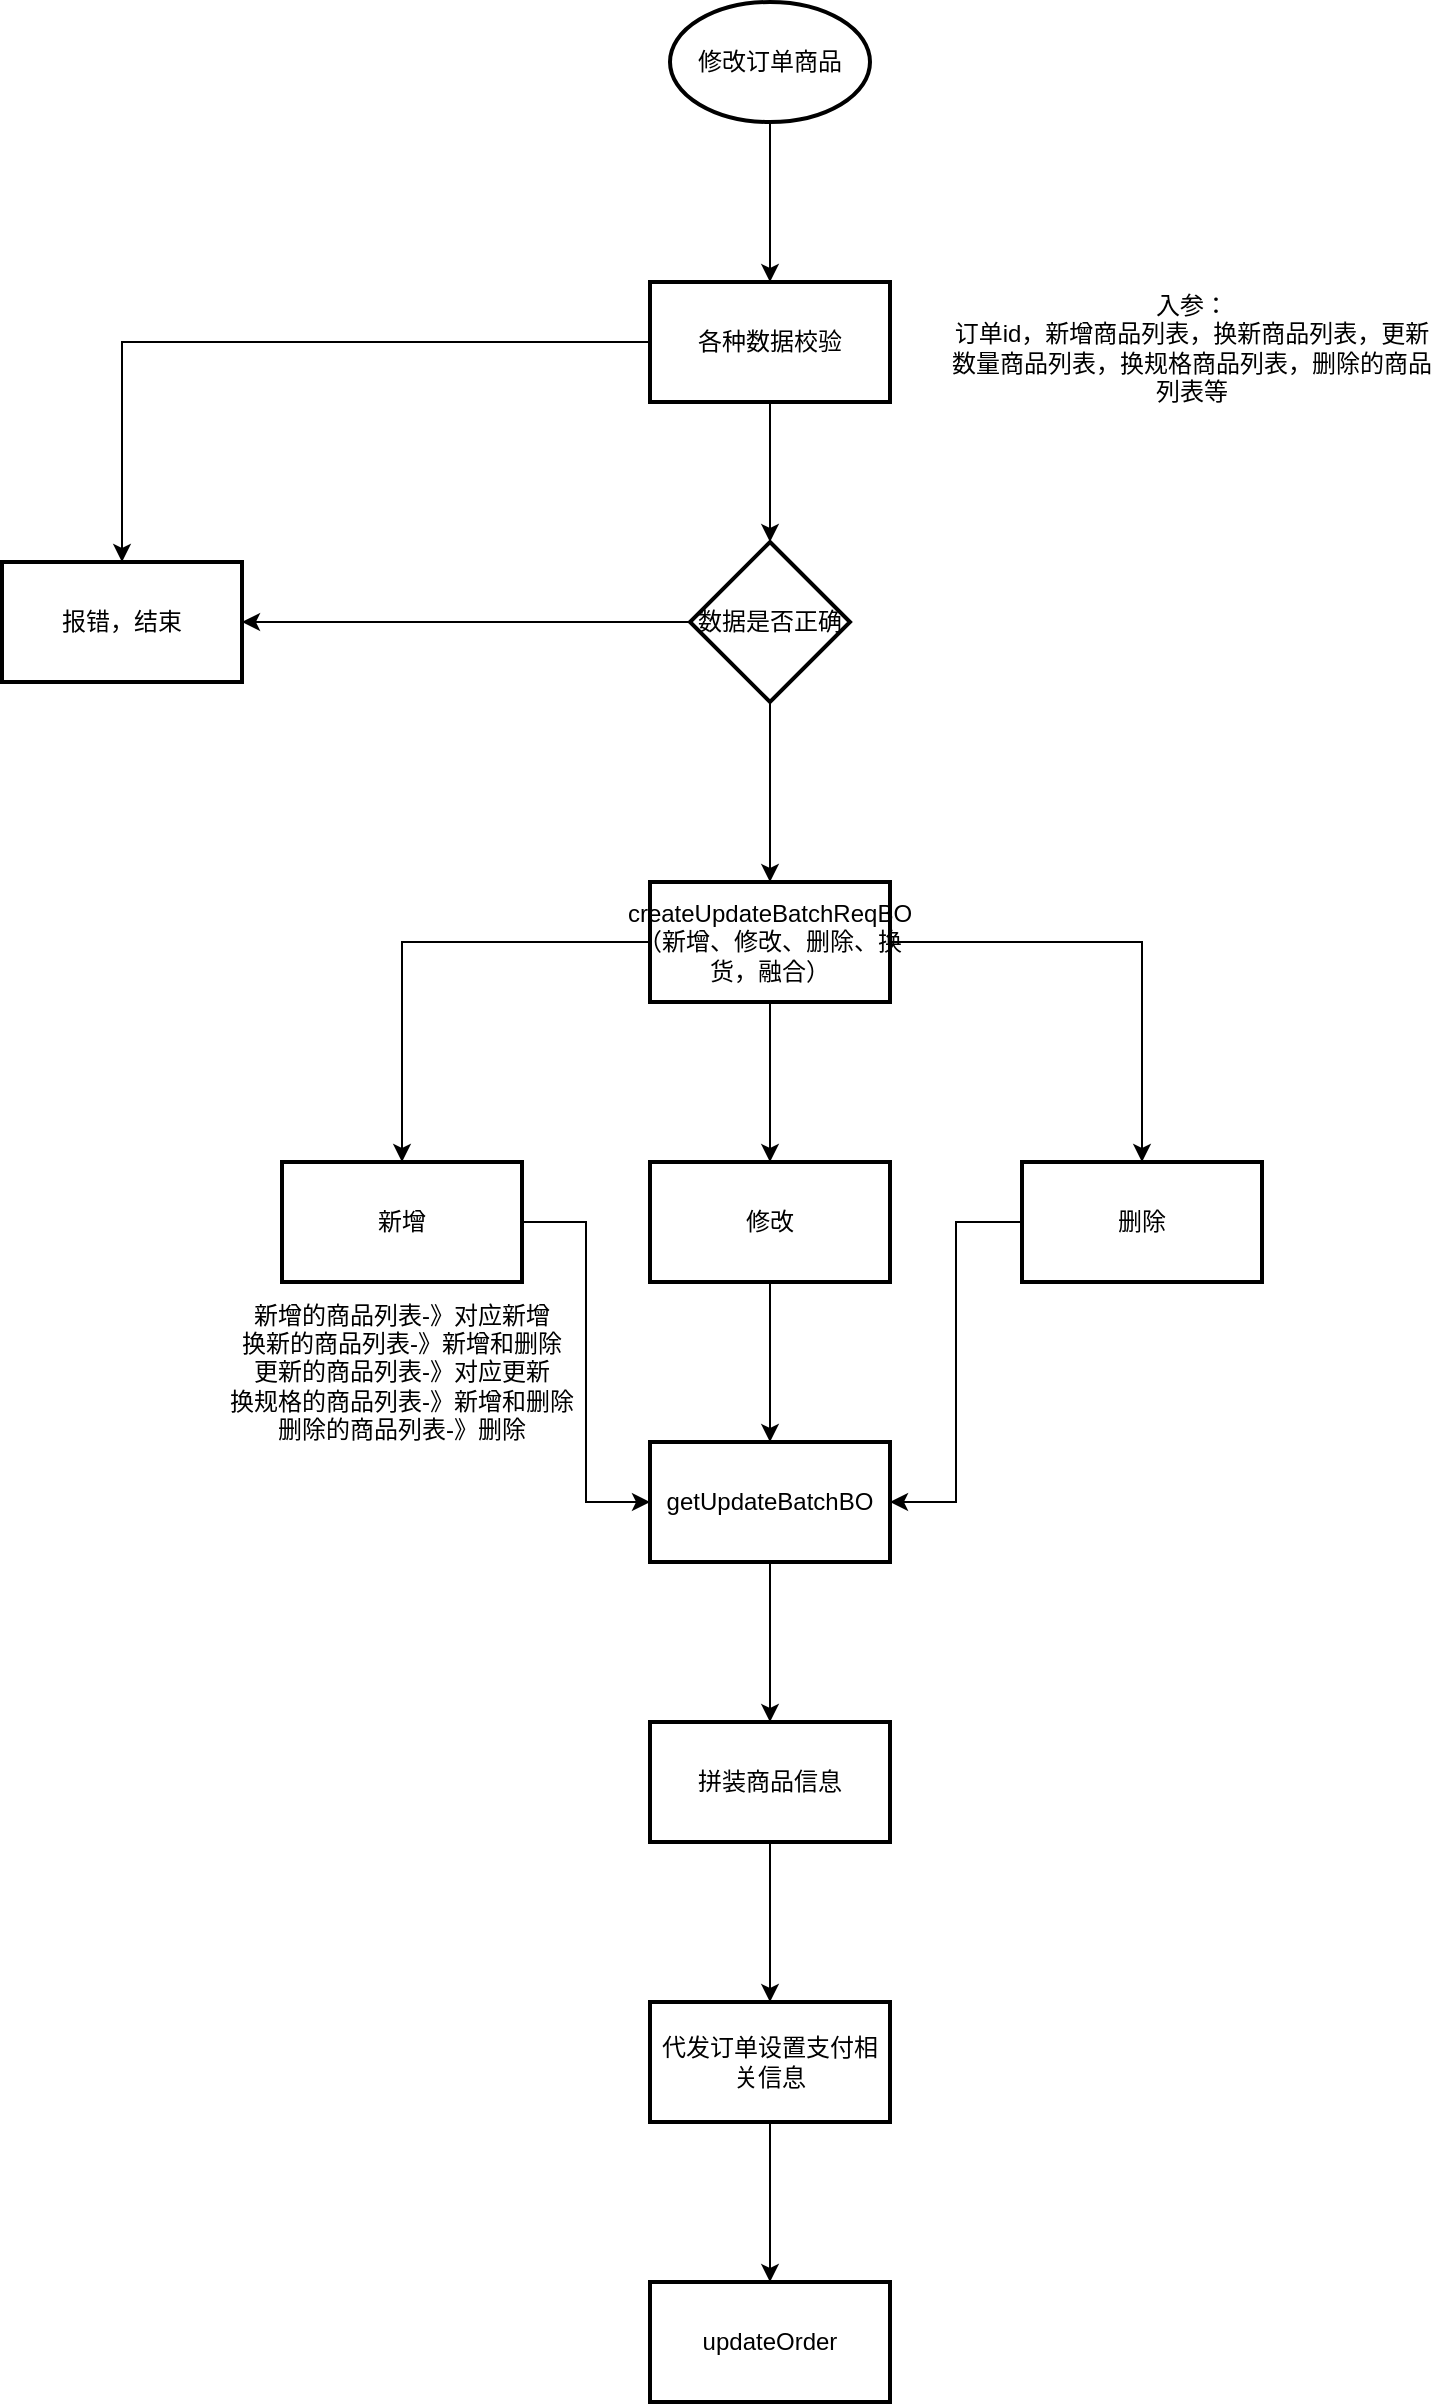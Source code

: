 <mxfile version="26.2.9">
  <diagram name="第 1 页" id="sbulko4t2_8VsUZYKOML">
    <mxGraphModel dx="1044" dy="631" grid="1" gridSize="10" guides="1" tooltips="1" connect="1" arrows="1" fold="1" page="1" pageScale="1" pageWidth="827" pageHeight="1169" math="0" shadow="0">
      <root>
        <mxCell id="0" />
        <mxCell id="1" parent="0" />
        <mxCell id="0OXFxMUJJ_V1UcT2Hz3r-3" value="" style="edgeStyle=orthogonalEdgeStyle;rounded=0;orthogonalLoop=1;jettySize=auto;html=1;" edge="1" parent="1" source="0OXFxMUJJ_V1UcT2Hz3r-1" target="0OXFxMUJJ_V1UcT2Hz3r-2">
          <mxGeometry relative="1" as="geometry" />
        </mxCell>
        <mxCell id="0OXFxMUJJ_V1UcT2Hz3r-1" value="修改订单商品" style="strokeWidth=2;html=1;shape=mxgraph.flowchart.start_1;whiteSpace=wrap;" vertex="1" parent="1">
          <mxGeometry x="364" y="160" width="100" height="60" as="geometry" />
        </mxCell>
        <mxCell id="0OXFxMUJJ_V1UcT2Hz3r-6" value="" style="edgeStyle=orthogonalEdgeStyle;rounded=0;orthogonalLoop=1;jettySize=auto;html=1;" edge="1" parent="1" source="0OXFxMUJJ_V1UcT2Hz3r-2" target="0OXFxMUJJ_V1UcT2Hz3r-5">
          <mxGeometry relative="1" as="geometry" />
        </mxCell>
        <mxCell id="0OXFxMUJJ_V1UcT2Hz3r-10" style="edgeStyle=orthogonalEdgeStyle;rounded=0;orthogonalLoop=1;jettySize=auto;html=1;entryX=0.5;entryY=0;entryDx=0;entryDy=0;" edge="1" parent="1" source="0OXFxMUJJ_V1UcT2Hz3r-2" target="0OXFxMUJJ_V1UcT2Hz3r-8">
          <mxGeometry relative="1" as="geometry" />
        </mxCell>
        <mxCell id="0OXFxMUJJ_V1UcT2Hz3r-2" value="各种数据校验" style="whiteSpace=wrap;html=1;strokeWidth=2;" vertex="1" parent="1">
          <mxGeometry x="354" y="300" width="120" height="60" as="geometry" />
        </mxCell>
        <mxCell id="0OXFxMUJJ_V1UcT2Hz3r-4" value="入参：&lt;br&gt;订单id，新增商品列表，换新商品列表，更新数量商品列表，换规格商品列表，删除的商品列表等" style="text;html=1;align=center;verticalAlign=middle;whiteSpace=wrap;rounded=0;" vertex="1" parent="1">
          <mxGeometry x="500" y="300" width="250" height="65" as="geometry" />
        </mxCell>
        <mxCell id="0OXFxMUJJ_V1UcT2Hz3r-9" value="" style="edgeStyle=orthogonalEdgeStyle;rounded=0;orthogonalLoop=1;jettySize=auto;html=1;" edge="1" parent="1" source="0OXFxMUJJ_V1UcT2Hz3r-5" target="0OXFxMUJJ_V1UcT2Hz3r-8">
          <mxGeometry relative="1" as="geometry" />
        </mxCell>
        <mxCell id="0OXFxMUJJ_V1UcT2Hz3r-14" value="" style="edgeStyle=orthogonalEdgeStyle;rounded=0;orthogonalLoop=1;jettySize=auto;html=1;" edge="1" parent="1" source="0OXFxMUJJ_V1UcT2Hz3r-5" target="0OXFxMUJJ_V1UcT2Hz3r-13">
          <mxGeometry relative="1" as="geometry" />
        </mxCell>
        <mxCell id="0OXFxMUJJ_V1UcT2Hz3r-5" value="数据是否正确" style="rhombus;whiteSpace=wrap;html=1;strokeWidth=2;" vertex="1" parent="1">
          <mxGeometry x="374" y="430" width="80" height="80" as="geometry" />
        </mxCell>
        <mxCell id="0OXFxMUJJ_V1UcT2Hz3r-8" value="报错，结束" style="whiteSpace=wrap;html=1;strokeWidth=2;" vertex="1" parent="1">
          <mxGeometry x="30" y="440" width="120" height="60" as="geometry" />
        </mxCell>
        <mxCell id="0OXFxMUJJ_V1UcT2Hz3r-16" value="" style="edgeStyle=orthogonalEdgeStyle;rounded=0;orthogonalLoop=1;jettySize=auto;html=1;" edge="1" parent="1" source="0OXFxMUJJ_V1UcT2Hz3r-13" target="0OXFxMUJJ_V1UcT2Hz3r-15">
          <mxGeometry relative="1" as="geometry" />
        </mxCell>
        <mxCell id="0OXFxMUJJ_V1UcT2Hz3r-19" value="" style="edgeStyle=orthogonalEdgeStyle;rounded=0;orthogonalLoop=1;jettySize=auto;html=1;" edge="1" parent="1" source="0OXFxMUJJ_V1UcT2Hz3r-13" target="0OXFxMUJJ_V1UcT2Hz3r-18">
          <mxGeometry relative="1" as="geometry" />
        </mxCell>
        <mxCell id="0OXFxMUJJ_V1UcT2Hz3r-21" value="" style="edgeStyle=orthogonalEdgeStyle;rounded=0;orthogonalLoop=1;jettySize=auto;html=1;" edge="1" parent="1" source="0OXFxMUJJ_V1UcT2Hz3r-13" target="0OXFxMUJJ_V1UcT2Hz3r-20">
          <mxGeometry relative="1" as="geometry" />
        </mxCell>
        <mxCell id="0OXFxMUJJ_V1UcT2Hz3r-13" value="createUpdateBatchReqBO（新增、修改、删除、换货，融合&lt;span style=&quot;background-color: transparent; color: light-dark(rgb(0, 0, 0), rgb(255, 255, 255));&quot;&gt;）&lt;/span&gt;" style="whiteSpace=wrap;html=1;strokeWidth=2;" vertex="1" parent="1">
          <mxGeometry x="354" y="600" width="120" height="60" as="geometry" />
        </mxCell>
        <mxCell id="0OXFxMUJJ_V1UcT2Hz3r-25" value="" style="edgeStyle=orthogonalEdgeStyle;rounded=0;orthogonalLoop=1;jettySize=auto;html=1;" edge="1" parent="1" source="0OXFxMUJJ_V1UcT2Hz3r-15" target="0OXFxMUJJ_V1UcT2Hz3r-24">
          <mxGeometry relative="1" as="geometry" />
        </mxCell>
        <mxCell id="0OXFxMUJJ_V1UcT2Hz3r-15" value="修改" style="whiteSpace=wrap;html=1;strokeWidth=2;" vertex="1" parent="1">
          <mxGeometry x="354" y="740" width="120" height="60" as="geometry" />
        </mxCell>
        <mxCell id="0OXFxMUJJ_V1UcT2Hz3r-26" style="edgeStyle=orthogonalEdgeStyle;rounded=0;orthogonalLoop=1;jettySize=auto;html=1;entryX=0;entryY=0.5;entryDx=0;entryDy=0;" edge="1" parent="1" source="0OXFxMUJJ_V1UcT2Hz3r-18" target="0OXFxMUJJ_V1UcT2Hz3r-24">
          <mxGeometry relative="1" as="geometry" />
        </mxCell>
        <mxCell id="0OXFxMUJJ_V1UcT2Hz3r-18" value="新增" style="whiteSpace=wrap;html=1;strokeWidth=2;" vertex="1" parent="1">
          <mxGeometry x="170" y="740" width="120" height="60" as="geometry" />
        </mxCell>
        <mxCell id="0OXFxMUJJ_V1UcT2Hz3r-27" style="edgeStyle=orthogonalEdgeStyle;rounded=0;orthogonalLoop=1;jettySize=auto;html=1;entryX=1;entryY=0.5;entryDx=0;entryDy=0;" edge="1" parent="1" source="0OXFxMUJJ_V1UcT2Hz3r-20" target="0OXFxMUJJ_V1UcT2Hz3r-24">
          <mxGeometry relative="1" as="geometry" />
        </mxCell>
        <mxCell id="0OXFxMUJJ_V1UcT2Hz3r-20" value="删除" style="whiteSpace=wrap;html=1;strokeWidth=2;" vertex="1" parent="1">
          <mxGeometry x="540" y="740" width="120" height="60" as="geometry" />
        </mxCell>
        <mxCell id="0OXFxMUJJ_V1UcT2Hz3r-31" value="" style="edgeStyle=orthogonalEdgeStyle;rounded=0;orthogonalLoop=1;jettySize=auto;html=1;" edge="1" parent="1" source="0OXFxMUJJ_V1UcT2Hz3r-24" target="0OXFxMUJJ_V1UcT2Hz3r-30">
          <mxGeometry relative="1" as="geometry" />
        </mxCell>
        <mxCell id="0OXFxMUJJ_V1UcT2Hz3r-24" value="getUpdateBatchBO" style="whiteSpace=wrap;html=1;strokeWidth=2;" vertex="1" parent="1">
          <mxGeometry x="354" y="880" width="120" height="60" as="geometry" />
        </mxCell>
        <mxCell id="0OXFxMUJJ_V1UcT2Hz3r-28" value="新增的商品列表-》对应新增&lt;br&gt;换新的商品列表-》新增和删除&lt;br&gt;更新的商品列表-》对应更新&lt;br&gt;换规格的商品列表-》新增和删除&lt;br&gt;删除的商品列表-》删除" style="text;html=1;align=center;verticalAlign=middle;whiteSpace=wrap;rounded=0;" vertex="1" parent="1">
          <mxGeometry x="140" y="830" width="180" height="30" as="geometry" />
        </mxCell>
        <mxCell id="0OXFxMUJJ_V1UcT2Hz3r-33" value="" style="edgeStyle=orthogonalEdgeStyle;rounded=0;orthogonalLoop=1;jettySize=auto;html=1;" edge="1" parent="1" source="0OXFxMUJJ_V1UcT2Hz3r-30" target="0OXFxMUJJ_V1UcT2Hz3r-32">
          <mxGeometry relative="1" as="geometry" />
        </mxCell>
        <mxCell id="0OXFxMUJJ_V1UcT2Hz3r-30" value="拼装商品信息" style="whiteSpace=wrap;html=1;strokeWidth=2;" vertex="1" parent="1">
          <mxGeometry x="354" y="1020" width="120" height="60" as="geometry" />
        </mxCell>
        <mxCell id="0OXFxMUJJ_V1UcT2Hz3r-35" value="" style="edgeStyle=orthogonalEdgeStyle;rounded=0;orthogonalLoop=1;jettySize=auto;html=1;" edge="1" parent="1" source="0OXFxMUJJ_V1UcT2Hz3r-32" target="0OXFxMUJJ_V1UcT2Hz3r-34">
          <mxGeometry relative="1" as="geometry" />
        </mxCell>
        <mxCell id="0OXFxMUJJ_V1UcT2Hz3r-32" value="代发订单设置支付相关信息" style="whiteSpace=wrap;html=1;strokeWidth=2;" vertex="1" parent="1">
          <mxGeometry x="354" y="1160" width="120" height="60" as="geometry" />
        </mxCell>
        <mxCell id="0OXFxMUJJ_V1UcT2Hz3r-34" value="updateOrder" style="whiteSpace=wrap;html=1;strokeWidth=2;" vertex="1" parent="1">
          <mxGeometry x="354" y="1300" width="120" height="60" as="geometry" />
        </mxCell>
      </root>
    </mxGraphModel>
  </diagram>
</mxfile>
